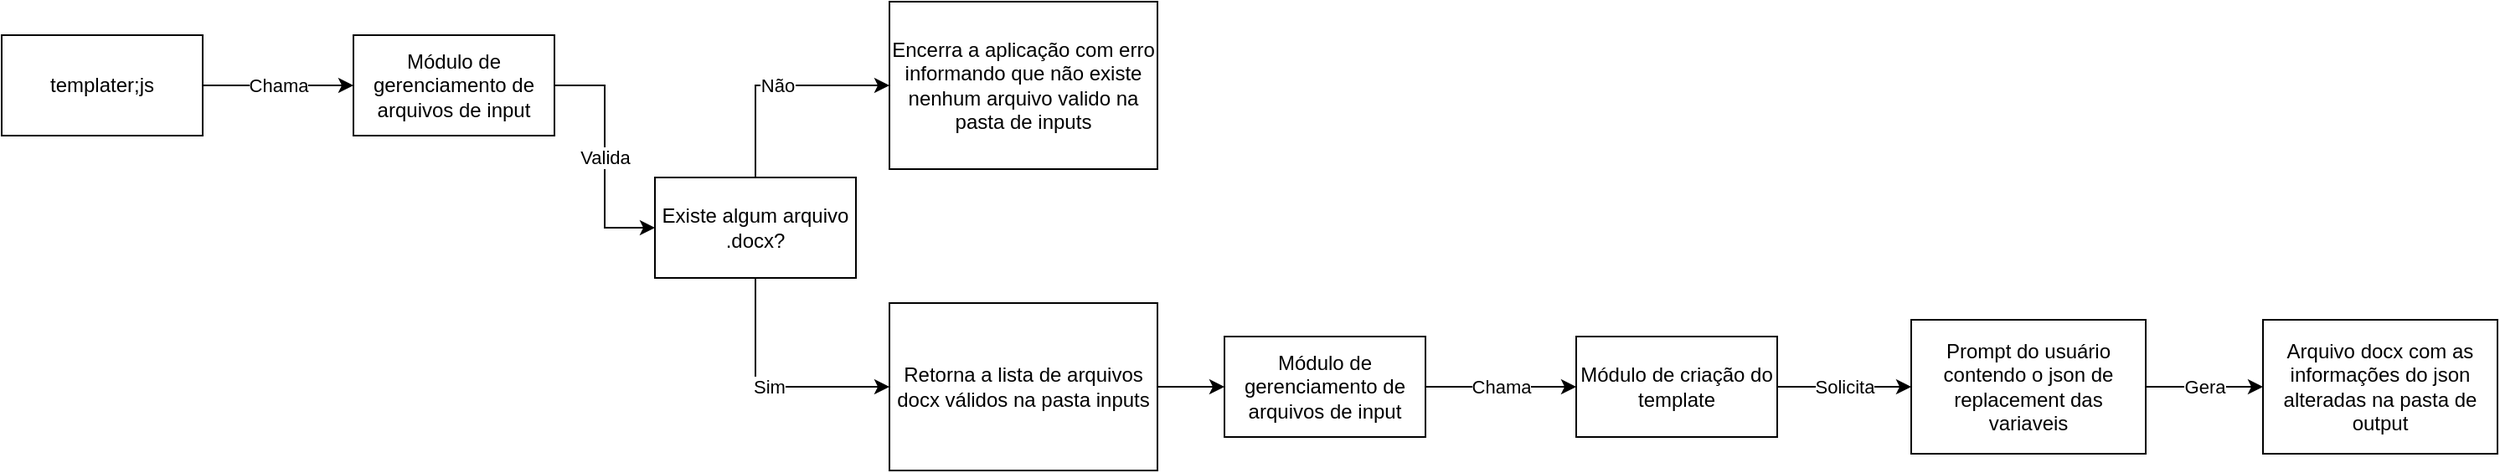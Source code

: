 <mxfile version="22.1.9" type="github">
  <diagram name="Página-1" id="P4Xqz6mp-tyX9BtgRjY-">
    <mxGraphModel dx="1393" dy="789" grid="1" gridSize="10" guides="1" tooltips="1" connect="1" arrows="1" fold="1" page="1" pageScale="1" pageWidth="827" pageHeight="1169" math="0" shadow="0">
      <root>
        <mxCell id="0" />
        <mxCell id="1" parent="0" />
        <mxCell id="8aFkk8AgMmwA8aJIXS-g-7" value="Chama" style="edgeStyle=orthogonalEdgeStyle;rounded=0;orthogonalLoop=1;jettySize=auto;html=1;entryX=0;entryY=0.5;entryDx=0;entryDy=0;" edge="1" parent="1" source="8aFkk8AgMmwA8aJIXS-g-6" target="8aFkk8AgMmwA8aJIXS-g-8">
          <mxGeometry relative="1" as="geometry">
            <mxPoint x="360" y="500" as="targetPoint" />
          </mxGeometry>
        </mxCell>
        <mxCell id="8aFkk8AgMmwA8aJIXS-g-6" value="templater;js&lt;br&gt;" style="rounded=0;whiteSpace=wrap;html=1;" vertex="1" parent="1">
          <mxGeometry x="140" y="470" width="120" height="60" as="geometry" />
        </mxCell>
        <mxCell id="8aFkk8AgMmwA8aJIXS-g-9" value="Valida" style="edgeStyle=orthogonalEdgeStyle;rounded=0;orthogonalLoop=1;jettySize=auto;html=1;entryX=0;entryY=0.5;entryDx=0;entryDy=0;" edge="1" parent="1" source="8aFkk8AgMmwA8aJIXS-g-8" target="8aFkk8AgMmwA8aJIXS-g-15">
          <mxGeometry relative="1" as="geometry">
            <mxPoint x="560" y="500" as="targetPoint" />
          </mxGeometry>
        </mxCell>
        <mxCell id="8aFkk8AgMmwA8aJIXS-g-8" value="Módulo de gerenciamento de arquivos de input" style="rounded=0;whiteSpace=wrap;html=1;" vertex="1" parent="1">
          <mxGeometry x="350" y="470" width="120" height="60" as="geometry" />
        </mxCell>
        <mxCell id="8aFkk8AgMmwA8aJIXS-g-19" value="Não" style="edgeStyle=orthogonalEdgeStyle;rounded=0;orthogonalLoop=1;jettySize=auto;html=1;entryX=0;entryY=0.5;entryDx=0;entryDy=0;exitX=0.5;exitY=0;exitDx=0;exitDy=0;" edge="1" parent="1" source="8aFkk8AgMmwA8aJIXS-g-15" target="8aFkk8AgMmwA8aJIXS-g-20">
          <mxGeometry relative="1" as="geometry">
            <mxPoint x="710" y="560" as="targetPoint" />
            <mxPoint x="590" y="550" as="sourcePoint" />
            <Array as="points">
              <mxPoint x="590" y="500" />
            </Array>
          </mxGeometry>
        </mxCell>
        <mxCell id="8aFkk8AgMmwA8aJIXS-g-21" value="Sim" style="edgeStyle=orthogonalEdgeStyle;rounded=0;orthogonalLoop=1;jettySize=auto;html=1;exitX=0.5;exitY=1;exitDx=0;exitDy=0;entryX=0;entryY=0.5;entryDx=0;entryDy=0;" edge="1" parent="1" source="8aFkk8AgMmwA8aJIXS-g-15" target="8aFkk8AgMmwA8aJIXS-g-22">
          <mxGeometry relative="1" as="geometry">
            <mxPoint x="700" y="670" as="targetPoint" />
            <Array as="points">
              <mxPoint x="590" y="680" />
            </Array>
          </mxGeometry>
        </mxCell>
        <mxCell id="8aFkk8AgMmwA8aJIXS-g-15" value="Existe algum arquivo .docx?" style="rounded=0;whiteSpace=wrap;html=1;" vertex="1" parent="1">
          <mxGeometry x="530" y="555" width="120" height="60" as="geometry" />
        </mxCell>
        <mxCell id="8aFkk8AgMmwA8aJIXS-g-20" value="Encerra a aplicação com erro informando que não existe nenhum arquivo valido na pasta de inputs" style="rounded=0;whiteSpace=wrap;html=1;" vertex="1" parent="1">
          <mxGeometry x="670" y="450" width="160" height="100" as="geometry" />
        </mxCell>
        <mxCell id="8aFkk8AgMmwA8aJIXS-g-25" style="edgeStyle=orthogonalEdgeStyle;rounded=0;orthogonalLoop=1;jettySize=auto;html=1;entryX=0;entryY=0.5;entryDx=0;entryDy=0;" edge="1" parent="1" source="8aFkk8AgMmwA8aJIXS-g-22" target="8aFkk8AgMmwA8aJIXS-g-24">
          <mxGeometry relative="1" as="geometry" />
        </mxCell>
        <mxCell id="8aFkk8AgMmwA8aJIXS-g-22" value="Retorna a lista de arquivos docx válidos na pasta inputs" style="rounded=0;whiteSpace=wrap;html=1;" vertex="1" parent="1">
          <mxGeometry x="670" y="630" width="160" height="100" as="geometry" />
        </mxCell>
        <mxCell id="8aFkk8AgMmwA8aJIXS-g-26" value="Chama" style="edgeStyle=orthogonalEdgeStyle;rounded=0;orthogonalLoop=1;jettySize=auto;html=1;entryX=0;entryY=0.5;entryDx=0;entryDy=0;" edge="1" parent="1" source="8aFkk8AgMmwA8aJIXS-g-24" target="8aFkk8AgMmwA8aJIXS-g-28">
          <mxGeometry relative="1" as="geometry">
            <mxPoint x="1060" y="680" as="targetPoint" />
          </mxGeometry>
        </mxCell>
        <mxCell id="8aFkk8AgMmwA8aJIXS-g-24" value="Módulo de gerenciamento de arquivos de input" style="rounded=0;whiteSpace=wrap;html=1;" vertex="1" parent="1">
          <mxGeometry x="870" y="650" width="120" height="60" as="geometry" />
        </mxCell>
        <mxCell id="8aFkk8AgMmwA8aJIXS-g-30" value="Solicita" style="edgeStyle=orthogonalEdgeStyle;rounded=0;orthogonalLoop=1;jettySize=auto;html=1;entryX=0;entryY=0.5;entryDx=0;entryDy=0;" edge="1" parent="1" source="8aFkk8AgMmwA8aJIXS-g-28" target="8aFkk8AgMmwA8aJIXS-g-29">
          <mxGeometry relative="1" as="geometry" />
        </mxCell>
        <mxCell id="8aFkk8AgMmwA8aJIXS-g-28" value="Módulo de criação do template" style="rounded=0;whiteSpace=wrap;html=1;" vertex="1" parent="1">
          <mxGeometry x="1080" y="650" width="120" height="60" as="geometry" />
        </mxCell>
        <mxCell id="8aFkk8AgMmwA8aJIXS-g-32" value="Gera" style="edgeStyle=orthogonalEdgeStyle;rounded=0;orthogonalLoop=1;jettySize=auto;html=1;entryX=0;entryY=0.5;entryDx=0;entryDy=0;" edge="1" parent="1" source="8aFkk8AgMmwA8aJIXS-g-29" target="8aFkk8AgMmwA8aJIXS-g-33">
          <mxGeometry relative="1" as="geometry">
            <mxPoint x="1480" y="680" as="targetPoint" />
          </mxGeometry>
        </mxCell>
        <mxCell id="8aFkk8AgMmwA8aJIXS-g-29" value="Prompt do usuário contendo o json de replacement das variaveis" style="rounded=0;whiteSpace=wrap;html=1;" vertex="1" parent="1">
          <mxGeometry x="1280" y="640" width="140" height="80" as="geometry" />
        </mxCell>
        <mxCell id="8aFkk8AgMmwA8aJIXS-g-33" value="Arquivo docx com as informações do json alteradas na pasta de output" style="rounded=0;whiteSpace=wrap;html=1;" vertex="1" parent="1">
          <mxGeometry x="1490" y="640" width="140" height="80" as="geometry" />
        </mxCell>
      </root>
    </mxGraphModel>
  </diagram>
</mxfile>
